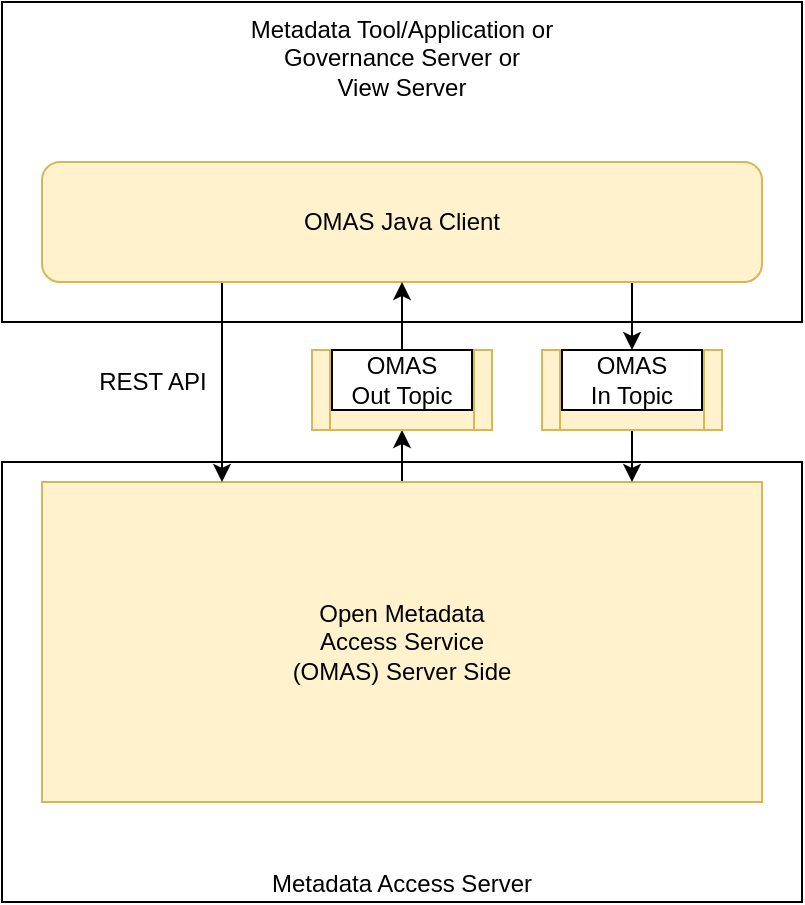 <mxfile version="15.2.7" type="device" pages="3"><diagram id="pZoLGs9xjoy5MM2DT144" name="overview"><mxGraphModel dx="932" dy="1780" grid="1" gridSize="10" guides="1" tooltips="1" connect="1" arrows="1" fold="1" page="1" pageScale="1" pageWidth="827" pageHeight="1169" math="0" shadow="0"><root><mxCell id="0"/><mxCell id="1" parent="0"/><mxCell id="nAiUidhvlwByn6FiU3eA-1" value="Metadata Access Server" style="rounded=0;whiteSpace=wrap;html=1;verticalAlign=bottom;" parent="1" vertex="1"><mxGeometry x="170" y="120" width="400" height="220" as="geometry"/></mxCell><mxCell id="agbFdrsAkRLHNXxfurRF-13" value="" style="rounded=0;whiteSpace=wrap;html=1;align=center;" parent="1" vertex="1"><mxGeometry x="425" y="130" width="120" height="60" as="geometry"/></mxCell><mxCell id="agbFdrsAkRLHNXxfurRF-9" style="edgeStyle=orthogonalEdgeStyle;rounded=0;orthogonalLoop=1;jettySize=auto;html=1;exitX=0.5;exitY=0;exitDx=0;exitDy=0;entryX=0.5;entryY=1;entryDx=0;entryDy=0;" parent="1" source="_Wqn67PKxhATQ7PVLc1z-1" target="agbFdrsAkRLHNXxfurRF-5" edge="1"><mxGeometry relative="1" as="geometry"/></mxCell><mxCell id="_Wqn67PKxhATQ7PVLc1z-1" value="Open Metadata&lt;br&gt;Access Service&lt;br&gt;(OMAS) Server Side" style="rounded=0;whiteSpace=wrap;html=1;fillColor=#fff2cc;strokeColor=#d6b656;" parent="1" vertex="1"><mxGeometry x="190" y="130" width="360" height="160" as="geometry"/></mxCell><mxCell id="agbFdrsAkRLHNXxfurRF-1" value="Metadata Tool/Application or&lt;br&gt;Governance Server or&lt;br&gt;View Server" style="rounded=0;whiteSpace=wrap;html=1;verticalAlign=top;" parent="1" vertex="1"><mxGeometry x="170" y="-110" width="400" height="160" as="geometry"/></mxCell><mxCell id="agbFdrsAkRLHNXxfurRF-3" style="edgeStyle=orthogonalEdgeStyle;rounded=0;orthogonalLoop=1;jettySize=auto;html=1;exitX=0.25;exitY=1;exitDx=0;exitDy=0;entryX=0.25;entryY=0;entryDx=0;entryDy=0;" parent="1" source="agbFdrsAkRLHNXxfurRF-2" target="_Wqn67PKxhATQ7PVLc1z-1" edge="1"><mxGeometry relative="1" as="geometry"/></mxCell><mxCell id="agbFdrsAkRLHNXxfurRF-11" style="edgeStyle=orthogonalEdgeStyle;rounded=0;orthogonalLoop=1;jettySize=auto;html=1;exitX=0.75;exitY=1;exitDx=0;exitDy=0;entryX=0.5;entryY=0;entryDx=0;entryDy=0;" parent="1" source="agbFdrsAkRLHNXxfurRF-2" target="agbFdrsAkRLHNXxfurRF-8" edge="1"><mxGeometry relative="1" as="geometry"><Array as="points"><mxPoint x="485" y="30"/></Array></mxGeometry></mxCell><mxCell id="agbFdrsAkRLHNXxfurRF-2" value="OMAS Java Client" style="rounded=1;whiteSpace=wrap;html=1;align=center;fillColor=#fff2cc;strokeColor=#d6b656;" parent="1" vertex="1"><mxGeometry x="190" y="-30" width="360" height="60" as="geometry"/></mxCell><mxCell id="agbFdrsAkRLHNXxfurRF-4" value="REST API" style="text;html=1;align=center;verticalAlign=middle;resizable=0;points=[];autosize=1;" parent="1" vertex="1"><mxGeometry x="210" y="70" width="70" height="20" as="geometry"/></mxCell><mxCell id="agbFdrsAkRLHNXxfurRF-5" value="" style="shape=process;whiteSpace=wrap;html=1;backgroundOutline=1;align=center;fillColor=#fff2cc;strokeColor=#d6b656;" parent="1" vertex="1"><mxGeometry x="325" y="64" width="90" height="40" as="geometry"/></mxCell><mxCell id="agbFdrsAkRLHNXxfurRF-12" style="edgeStyle=orthogonalEdgeStyle;rounded=0;orthogonalLoop=1;jettySize=auto;html=1;exitX=0.5;exitY=1;exitDx=0;exitDy=0;entryX=0.5;entryY=0;entryDx=0;entryDy=0;" parent="1" source="agbFdrsAkRLHNXxfurRF-6" target="agbFdrsAkRLHNXxfurRF-13" edge="1"><mxGeometry relative="1" as="geometry"/></mxCell><mxCell id="agbFdrsAkRLHNXxfurRF-6" value="" style="shape=process;whiteSpace=wrap;html=1;backgroundOutline=1;align=center;fillColor=#fff2cc;strokeColor=#d6b656;" parent="1" vertex="1"><mxGeometry x="440" y="64" width="90" height="40" as="geometry"/></mxCell><mxCell id="agbFdrsAkRLHNXxfurRF-10" style="edgeStyle=orthogonalEdgeStyle;rounded=0;orthogonalLoop=1;jettySize=auto;html=1;exitX=0.5;exitY=0;exitDx=0;exitDy=0;entryX=0.5;entryY=1;entryDx=0;entryDy=0;" parent="1" source="agbFdrsAkRLHNXxfurRF-7" target="agbFdrsAkRLHNXxfurRF-2" edge="1"><mxGeometry relative="1" as="geometry"/></mxCell><mxCell id="agbFdrsAkRLHNXxfurRF-7" value="OMAS&lt;br&gt;Out Topic" style="rounded=0;whiteSpace=wrap;html=1;align=center;" parent="1" vertex="1"><mxGeometry x="335" y="64" width="70" height="30" as="geometry"/></mxCell><mxCell id="agbFdrsAkRLHNXxfurRF-8" value="OMAS&lt;br&gt;In Topic" style="rounded=0;whiteSpace=wrap;html=1;align=center;" parent="1" vertex="1"><mxGeometry x="450" y="64" width="70" height="30" as="geometry"/></mxCell></root></mxGraphModel></diagram><diagram name="repository-services" id="gk5dHflcODjVH5qIV_Jg"><mxGraphModel dx="932" dy="1780" grid="1" gridSize="10" guides="1" tooltips="1" connect="1" arrows="1" fold="1" page="1" pageScale="1" pageWidth="827" pageHeight="1169" math="0" shadow="0"><root><mxCell id="WKetITofjDfDn43an8Th-0"/><mxCell id="WKetITofjDfDn43an8Th-1" parent="WKetITofjDfDn43an8Th-0"/><mxCell id="WKetITofjDfDn43an8Th-2" value="Metadata Access Server" style="rounded=0;whiteSpace=wrap;html=1;verticalAlign=bottom;" parent="WKetITofjDfDn43an8Th-1" vertex="1"><mxGeometry x="170" y="120" width="400" height="350" as="geometry"/></mxCell><mxCell id="WKetITofjDfDn43an8Th-3" value="" style="rounded=0;whiteSpace=wrap;html=1;align=center;" parent="WKetITofjDfDn43an8Th-1" vertex="1"><mxGeometry x="425" y="130" width="120" height="60" as="geometry"/></mxCell><mxCell id="WKetITofjDfDn43an8Th-4" style="edgeStyle=orthogonalEdgeStyle;rounded=0;orthogonalLoop=1;jettySize=auto;html=1;exitX=0.5;exitY=0;exitDx=0;exitDy=0;entryX=0.5;entryY=1;entryDx=0;entryDy=0;" parent="WKetITofjDfDn43an8Th-1" source="WKetITofjDfDn43an8Th-5" target="WKetITofjDfDn43an8Th-11" edge="1"><mxGeometry relative="1" as="geometry"/></mxCell><mxCell id="WKetITofjDfDn43an8Th-5" value="Open Metadata&lt;br&gt;Access Service&lt;br&gt;(OMAS) Server Side" style="rounded=0;whiteSpace=wrap;html=1;fillColor=#fff2cc;strokeColor=#d6b656;" parent="WKetITofjDfDn43an8Th-1" vertex="1"><mxGeometry x="190" y="130" width="360" height="160" as="geometry"/></mxCell><mxCell id="WKetITofjDfDn43an8Th-6" value="Metadata Tool/Application or&lt;br&gt;Governance Server or&lt;br&gt;View Server" style="rounded=0;whiteSpace=wrap;html=1;verticalAlign=top;" parent="WKetITofjDfDn43an8Th-1" vertex="1"><mxGeometry x="170" y="-110" width="400" height="160" as="geometry"/></mxCell><mxCell id="WKetITofjDfDn43an8Th-7" style="edgeStyle=orthogonalEdgeStyle;rounded=0;orthogonalLoop=1;jettySize=auto;html=1;exitX=0.25;exitY=1;exitDx=0;exitDy=0;entryX=0.25;entryY=0;entryDx=0;entryDy=0;" parent="WKetITofjDfDn43an8Th-1" source="WKetITofjDfDn43an8Th-9" target="WKetITofjDfDn43an8Th-5" edge="1"><mxGeometry relative="1" as="geometry"/></mxCell><mxCell id="WKetITofjDfDn43an8Th-8" style="edgeStyle=orthogonalEdgeStyle;rounded=0;orthogonalLoop=1;jettySize=auto;html=1;exitX=0.75;exitY=1;exitDx=0;exitDy=0;entryX=0.5;entryY=0;entryDx=0;entryDy=0;" parent="WKetITofjDfDn43an8Th-1" source="WKetITofjDfDn43an8Th-9" target="WKetITofjDfDn43an8Th-16" edge="1"><mxGeometry relative="1" as="geometry"><Array as="points"><mxPoint x="485" y="30"/></Array></mxGeometry></mxCell><mxCell id="WKetITofjDfDn43an8Th-9" value="OMAS Java Client" style="rounded=1;whiteSpace=wrap;html=1;align=center;fillColor=#fff2cc;strokeColor=#d6b656;" parent="WKetITofjDfDn43an8Th-1" vertex="1"><mxGeometry x="190" y="-30" width="360" height="60" as="geometry"/></mxCell><mxCell id="WKetITofjDfDn43an8Th-10" value="REST API" style="text;html=1;align=center;verticalAlign=middle;resizable=0;points=[];autosize=1;" parent="WKetITofjDfDn43an8Th-1" vertex="1"><mxGeometry x="210" y="70" width="70" height="20" as="geometry"/></mxCell><mxCell id="WKetITofjDfDn43an8Th-11" value="" style="shape=process;whiteSpace=wrap;html=1;backgroundOutline=1;align=center;fillColor=#fff2cc;strokeColor=#d6b656;" parent="WKetITofjDfDn43an8Th-1" vertex="1"><mxGeometry x="325" y="64" width="90" height="40" as="geometry"/></mxCell><mxCell id="WKetITofjDfDn43an8Th-12" style="edgeStyle=orthogonalEdgeStyle;rounded=0;orthogonalLoop=1;jettySize=auto;html=1;exitX=0.5;exitY=1;exitDx=0;exitDy=0;entryX=0.5;entryY=0;entryDx=0;entryDy=0;" parent="WKetITofjDfDn43an8Th-1" source="WKetITofjDfDn43an8Th-13" target="WKetITofjDfDn43an8Th-3" edge="1"><mxGeometry relative="1" as="geometry"/></mxCell><mxCell id="WKetITofjDfDn43an8Th-13" value="" style="shape=process;whiteSpace=wrap;html=1;backgroundOutline=1;align=center;fillColor=#fff2cc;strokeColor=#d6b656;" parent="WKetITofjDfDn43an8Th-1" vertex="1"><mxGeometry x="440" y="64" width="90" height="40" as="geometry"/></mxCell><mxCell id="WKetITofjDfDn43an8Th-14" style="edgeStyle=orthogonalEdgeStyle;rounded=0;orthogonalLoop=1;jettySize=auto;html=1;exitX=0.5;exitY=0;exitDx=0;exitDy=0;entryX=0.5;entryY=1;entryDx=0;entryDy=0;" parent="WKetITofjDfDn43an8Th-1" source="WKetITofjDfDn43an8Th-15" target="WKetITofjDfDn43an8Th-9" edge="1"><mxGeometry relative="1" as="geometry"/></mxCell><mxCell id="WKetITofjDfDn43an8Th-15" value="OMAS&lt;br&gt;Out Topic" style="rounded=0;whiteSpace=wrap;html=1;align=center;" parent="WKetITofjDfDn43an8Th-1" vertex="1"><mxGeometry x="335" y="64" width="70" height="30" as="geometry"/></mxCell><mxCell id="WKetITofjDfDn43an8Th-16" value="OMAS&lt;br&gt;In Topic" style="rounded=0;whiteSpace=wrap;html=1;align=center;" parent="WKetITofjDfDn43an8Th-1" vertex="1"><mxGeometry x="450" y="64" width="70" height="30" as="geometry"/></mxCell><mxCell id="BWogiOhAq--QwpJp15fq-0" value="Open Metadata Repository Services&amp;nbsp;&lt;span&gt;(OMRS)&lt;/span&gt;" style="rounded=0;whiteSpace=wrap;html=1;align=center;verticalAlign=bottom;fillColor=#d5e8d4;strokeColor=#82b366;" parent="WKetITofjDfDn43an8Th-1" vertex="1"><mxGeometry x="190" y="290" width="360" height="140" as="geometry"/></mxCell><mxCell id="BWogiOhAq--QwpJp15fq-1" value="EnterpriseOMRS&lt;br&gt;RepositoryConnector" style="rounded=1;whiteSpace=wrap;html=1;align=center;" parent="WKetITofjDfDn43an8Th-1" vertex="1"><mxGeometry x="220" y="320" width="120" height="60" as="geometry"/></mxCell><mxCell id="BWogiOhAq--QwpJp15fq-2" value="EnterpriseOMRS&lt;br&gt;Topic" style="rounded=1;whiteSpace=wrap;html=1;align=center;" parent="WKetITofjDfDn43an8Th-1" vertex="1"><mxGeometry x="400" y="320" width="120" height="60" as="geometry"/></mxCell><mxCell id="BWogiOhAq--QwpJp15fq-3" value="The OMRS subsystem called enterprise repository services offers both an enterprise&lt;br&gt;&lt;div&gt;&lt;span&gt;connector and topic.&amp;nbsp; The Enterprise OMRS Repository Connector queries all repositories&lt;/span&gt;&lt;/div&gt;&lt;div&gt;&lt;span&gt;in the cohorts that&amp;nbsp;&lt;/span&gt;&lt;span&gt;the local server is connected to.&amp;nbsp; The Enterprise OMRS Topic aggregates&lt;/span&gt;&lt;/div&gt;&lt;div&gt;&lt;span&gt;events from all connected&amp;nbsp;&lt;/span&gt;&lt;span&gt;topics.&lt;/span&gt;&lt;/div&gt;&lt;div&gt;&lt;span&gt;&lt;br&gt;&lt;/span&gt;&lt;/div&gt;&lt;div&gt;&lt;span&gt;The OMAS is passed these objects at initialization.&amp;nbsp; It can register a listener with the&lt;/span&gt;&lt;/div&gt;&lt;div&gt;&lt;span&gt;Enterprise OMRS Topic.&amp;nbsp; It can also call the Enterprise OMRS Repository Connector&lt;/span&gt;&lt;/div&gt;&lt;div&gt;&lt;span&gt;directly.&amp;nbsp; However, there are many common functions that all OMASs need and these&lt;/span&gt;&lt;/div&gt;&lt;div&gt;&lt;span&gt;are provided by the common services.&lt;/span&gt;&lt;/div&gt;" style="text;html=1;align=left;verticalAlign=middle;resizable=0;points=[];autosize=1;" parent="WKetITofjDfDn43an8Th-1" vertex="1"><mxGeometry x="585" y="295" width="500" height="130" as="geometry"/></mxCell></root></mxGraphModel></diagram><diagram name="common-services" id="LCCEq8uqk7WYMjzEdbJR"><mxGraphModel dx="932" dy="1780" grid="1" gridSize="10" guides="1" tooltips="1" connect="1" arrows="1" fold="1" page="1" pageScale="1" pageWidth="827" pageHeight="1169" math="0" shadow="0"><root><mxCell id="pMFzQKUHdwIhbwl9A4Qn-0"/><mxCell id="pMFzQKUHdwIhbwl9A4Qn-1" parent="pMFzQKUHdwIhbwl9A4Qn-0"/><mxCell id="pMFzQKUHdwIhbwl9A4Qn-2" value="Metadata Access Server" style="rounded=0;whiteSpace=wrap;html=1;verticalAlign=bottom;" parent="pMFzQKUHdwIhbwl9A4Qn-1" vertex="1"><mxGeometry x="170" y="120" width="400" height="430" as="geometry"/></mxCell><mxCell id="pMFzQKUHdwIhbwl9A4Qn-3" value="" style="rounded=0;whiteSpace=wrap;html=1;align=center;" parent="pMFzQKUHdwIhbwl9A4Qn-1" vertex="1"><mxGeometry x="425" y="130" width="120" height="60" as="geometry"/></mxCell><mxCell id="pMFzQKUHdwIhbwl9A4Qn-4" style="edgeStyle=orthogonalEdgeStyle;rounded=0;orthogonalLoop=1;jettySize=auto;html=1;exitX=0.5;exitY=0;exitDx=0;exitDy=0;entryX=0.5;entryY=1;entryDx=0;entryDy=0;" parent="pMFzQKUHdwIhbwl9A4Qn-1" source="pMFzQKUHdwIhbwl9A4Qn-5" target="pMFzQKUHdwIhbwl9A4Qn-11" edge="1"><mxGeometry relative="1" as="geometry"/></mxCell><mxCell id="pMFzQKUHdwIhbwl9A4Qn-5" value="Open Metadata&lt;br&gt;Access Service&lt;br&gt;(OMAS) Server Side" style="rounded=0;whiteSpace=wrap;html=1;fillColor=#fff2cc;strokeColor=#d6b656;" parent="pMFzQKUHdwIhbwl9A4Qn-1" vertex="1"><mxGeometry x="190" y="130" width="360" height="160" as="geometry"/></mxCell><mxCell id="pMFzQKUHdwIhbwl9A4Qn-6" value="Metadata Tool/Application or&lt;br&gt;Governance Server or&lt;br&gt;View Server" style="rounded=0;whiteSpace=wrap;html=1;verticalAlign=top;" parent="pMFzQKUHdwIhbwl9A4Qn-1" vertex="1"><mxGeometry x="170" y="-110" width="400" height="160" as="geometry"/></mxCell><mxCell id="pMFzQKUHdwIhbwl9A4Qn-7" style="edgeStyle=orthogonalEdgeStyle;rounded=0;orthogonalLoop=1;jettySize=auto;html=1;exitX=0.25;exitY=1;exitDx=0;exitDy=0;entryX=0.25;entryY=0;entryDx=0;entryDy=0;" parent="pMFzQKUHdwIhbwl9A4Qn-1" source="pMFzQKUHdwIhbwl9A4Qn-9" target="pMFzQKUHdwIhbwl9A4Qn-5" edge="1"><mxGeometry relative="1" as="geometry"/></mxCell><mxCell id="pMFzQKUHdwIhbwl9A4Qn-8" style="edgeStyle=orthogonalEdgeStyle;rounded=0;orthogonalLoop=1;jettySize=auto;html=1;exitX=0.75;exitY=1;exitDx=0;exitDy=0;entryX=0.5;entryY=0;entryDx=0;entryDy=0;" parent="pMFzQKUHdwIhbwl9A4Qn-1" source="pMFzQKUHdwIhbwl9A4Qn-9" target="pMFzQKUHdwIhbwl9A4Qn-16" edge="1"><mxGeometry relative="1" as="geometry"><Array as="points"><mxPoint x="485" y="30"/></Array></mxGeometry></mxCell><mxCell id="pMFzQKUHdwIhbwl9A4Qn-9" value="OMAS Java Client" style="rounded=1;whiteSpace=wrap;html=1;align=center;fillColor=#fff2cc;strokeColor=#d6b656;" parent="pMFzQKUHdwIhbwl9A4Qn-1" vertex="1"><mxGeometry x="190" y="-30" width="360" height="60" as="geometry"/></mxCell><mxCell id="pMFzQKUHdwIhbwl9A4Qn-10" value="REST API" style="text;html=1;align=center;verticalAlign=middle;resizable=0;points=[];autosize=1;" parent="pMFzQKUHdwIhbwl9A4Qn-1" vertex="1"><mxGeometry x="210" y="70" width="70" height="20" as="geometry"/></mxCell><mxCell id="pMFzQKUHdwIhbwl9A4Qn-11" value="" style="shape=process;whiteSpace=wrap;html=1;backgroundOutline=1;align=center;fillColor=#fff2cc;strokeColor=#d6b656;" parent="pMFzQKUHdwIhbwl9A4Qn-1" vertex="1"><mxGeometry x="325" y="64" width="90" height="40" as="geometry"/></mxCell><mxCell id="pMFzQKUHdwIhbwl9A4Qn-12" style="edgeStyle=orthogonalEdgeStyle;rounded=0;orthogonalLoop=1;jettySize=auto;html=1;exitX=0.5;exitY=1;exitDx=0;exitDy=0;entryX=0.5;entryY=0;entryDx=0;entryDy=0;" parent="pMFzQKUHdwIhbwl9A4Qn-1" source="pMFzQKUHdwIhbwl9A4Qn-13" target="pMFzQKUHdwIhbwl9A4Qn-3" edge="1"><mxGeometry relative="1" as="geometry"/></mxCell><mxCell id="pMFzQKUHdwIhbwl9A4Qn-13" value="" style="shape=process;whiteSpace=wrap;html=1;backgroundOutline=1;align=center;fillColor=#fff2cc;strokeColor=#d6b656;" parent="pMFzQKUHdwIhbwl9A4Qn-1" vertex="1"><mxGeometry x="440" y="64" width="90" height="40" as="geometry"/></mxCell><mxCell id="pMFzQKUHdwIhbwl9A4Qn-14" style="edgeStyle=orthogonalEdgeStyle;rounded=0;orthogonalLoop=1;jettySize=auto;html=1;exitX=0.5;exitY=0;exitDx=0;exitDy=0;entryX=0.5;entryY=1;entryDx=0;entryDy=0;" parent="pMFzQKUHdwIhbwl9A4Qn-1" source="pMFzQKUHdwIhbwl9A4Qn-15" target="pMFzQKUHdwIhbwl9A4Qn-9" edge="1"><mxGeometry relative="1" as="geometry"/></mxCell><mxCell id="pMFzQKUHdwIhbwl9A4Qn-15" value="OMAS&lt;br&gt;Out Topic" style="rounded=0;whiteSpace=wrap;html=1;align=center;" parent="pMFzQKUHdwIhbwl9A4Qn-1" vertex="1"><mxGeometry x="335" y="64" width="70" height="30" as="geometry"/></mxCell><mxCell id="pMFzQKUHdwIhbwl9A4Qn-16" value="OMAS&lt;br&gt;In Topic" style="rounded=0;whiteSpace=wrap;html=1;align=center;" parent="pMFzQKUHdwIhbwl9A4Qn-1" vertex="1"><mxGeometry x="450" y="64" width="70" height="30" as="geometry"/></mxCell><mxCell id="pMFzQKUHdwIhbwl9A4Qn-17" value="Open Metadata Repository Services&amp;nbsp;&lt;span&gt;(OMRS)&lt;/span&gt;" style="rounded=0;whiteSpace=wrap;html=1;align=center;verticalAlign=bottom;fillColor=#d5e8d4;strokeColor=#82b366;" parent="pMFzQKUHdwIhbwl9A4Qn-1" vertex="1"><mxGeometry x="190" y="370" width="360" height="140" as="geometry"/></mxCell><mxCell id="pMFzQKUHdwIhbwl9A4Qn-18" value="EnterpriseOMRS&lt;br&gt;RepositoryConnector" style="rounded=1;whiteSpace=wrap;html=1;align=center;" parent="pMFzQKUHdwIhbwl9A4Qn-1" vertex="1"><mxGeometry x="220" y="400" width="120" height="60" as="geometry"/></mxCell><mxCell id="pMFzQKUHdwIhbwl9A4Qn-19" value="EnterpriseOMRS&lt;br&gt;Topic" style="rounded=1;whiteSpace=wrap;html=1;align=center;" parent="pMFzQKUHdwIhbwl9A4Qn-1" vertex="1"><mxGeometry x="400" y="400" width="120" height="60" as="geometry"/></mxCell><mxCell id="pMFzQKUHdwIhbwl9A4Qn-20" value="The common services provide the functions that all OMASs use.&lt;br&gt;&lt;br&gt;The Repository Handler provides an object oriented interface over&lt;br&gt;the Enterprise OMRS Repository Connector.&lt;br&gt;&lt;br&gt;The Generic Handlers provide support for maintaining and accessing&lt;br&gt;specific open metadata types (such as Asset, Connection, ...).&amp;nbsp; They&lt;br&gt;support calls to metadata security, visibility of metadata based on&lt;br&gt;governance zones and the maintenance of anchorGUIDs in&lt;br&gt;dependent instances.&lt;br&gt;&lt;br&gt;Metadata security manages calls to the &lt;br&gt;OpenMetadataServerSecurityConnector if it is installed in the server." style="text;html=1;align=left;verticalAlign=middle;resizable=0;points=[];autosize=1;" parent="pMFzQKUHdwIhbwl9A4Qn-1" vertex="1"><mxGeometry x="590" y="205" width="380" height="190" as="geometry"/></mxCell><mxCell id="-vIVLzCUc0ZS-ar9czT5-0" value="Common Services" style="rounded=0;whiteSpace=wrap;html=1;align=center;fillColor=#dae8fc;strokeColor=#6c8ebf;verticalAlign=top;" parent="pMFzQKUHdwIhbwl9A4Qn-1" vertex="1"><mxGeometry x="190" y="290" width="360" height="80" as="geometry"/></mxCell><mxCell id="-vIVLzCUc0ZS-ar9czT5-1" value="Repository&lt;br&gt;Handler" style="rounded=1;whiteSpace=wrap;html=1;align=center;" parent="pMFzQKUHdwIhbwl9A4Qn-1" vertex="1"><mxGeometry x="210" y="320" width="90" height="40" as="geometry"/></mxCell><mxCell id="-vIVLzCUc0ZS-ar9czT5-2" value="Generic&lt;br&gt;Handlers" style="rounded=1;whiteSpace=wrap;html=1;align=center;" parent="pMFzQKUHdwIhbwl9A4Qn-1" vertex="1"><mxGeometry x="325" y="320" width="95" height="40" as="geometry"/></mxCell><mxCell id="-vIVLzCUc0ZS-ar9czT5-3" value="Metadata&lt;br&gt;Security" style="rounded=1;whiteSpace=wrap;html=1;align=center;" parent="pMFzQKUHdwIhbwl9A4Qn-1" vertex="1"><mxGeometry x="444" y="320" width="95" height="40" as="geometry"/></mxCell></root></mxGraphModel></diagram></mxfile>